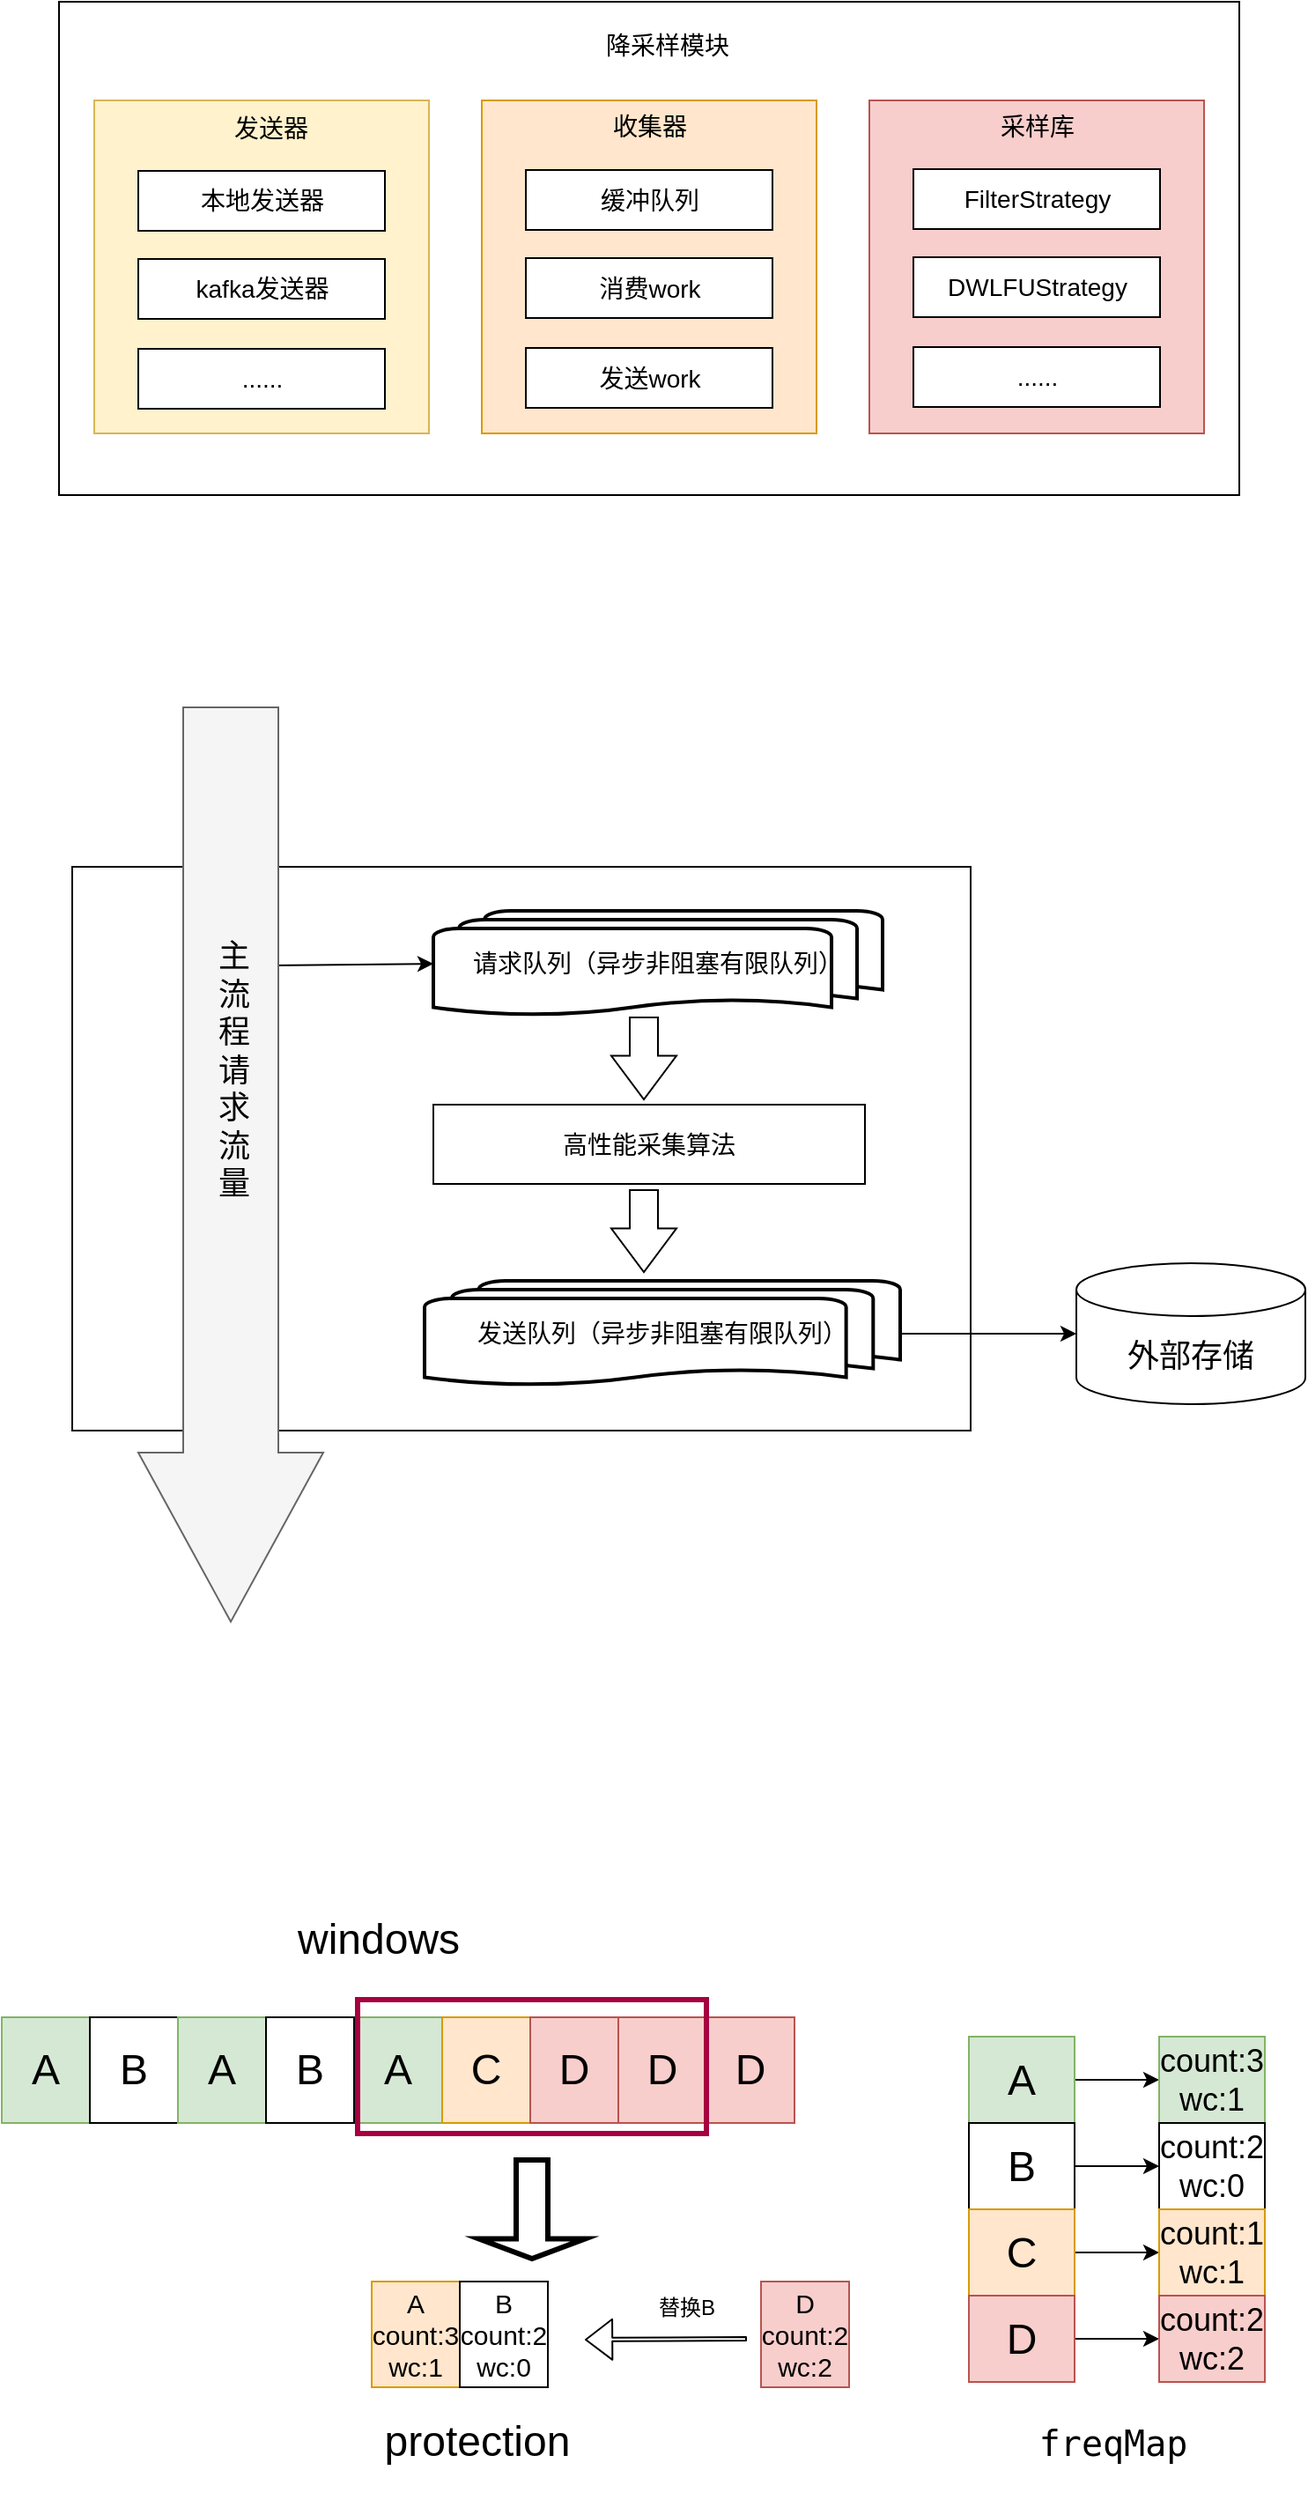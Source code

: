 <mxfile version="20.8.3" type="github">
  <diagram id="dHrR71HzSHLAMjjxXmuo" name="第 1 页">
    <mxGraphModel dx="1306" dy="765" grid="1" gridSize="10" guides="1" tooltips="1" connect="1" arrows="1" fold="1" page="1" pageScale="1" pageWidth="827" pageHeight="1169" math="0" shadow="0">
      <root>
        <mxCell id="0" />
        <mxCell id="1" parent="0" />
        <mxCell id="9a4Nvgae0vwim2I87Gne-9" value="" style="rounded=0;whiteSpace=wrap;html=1;" vertex="1" parent="1">
          <mxGeometry x="80" y="641" width="510" height="320" as="geometry" />
        </mxCell>
        <mxCell id="9a4Nvgae0vwim2I87Gne-11" value="请求队列（异步非阻塞有限队列）" style="strokeWidth=2;html=1;shape=mxgraph.flowchart.multi-document;whiteSpace=wrap;fontSize=14;" vertex="1" parent="1">
          <mxGeometry x="285" y="666" width="255" height="60" as="geometry" />
        </mxCell>
        <mxCell id="9a4Nvgae0vwim2I87Gne-40" style="edgeStyle=none;rounded=0;orthogonalLoop=1;jettySize=auto;html=1;entryX=0;entryY=0.5;entryDx=0;entryDy=0;entryPerimeter=0;fontSize=18;" edge="1" parent="1" source="9a4Nvgae0vwim2I87Gne-12" target="9a4Nvgae0vwim2I87Gne-39">
          <mxGeometry relative="1" as="geometry" />
        </mxCell>
        <mxCell id="9a4Nvgae0vwim2I87Gne-12" value="发送队列（异步非阻塞有限队列）" style="strokeWidth=2;html=1;shape=mxgraph.flowchart.multi-document;whiteSpace=wrap;fontSize=14;" vertex="1" parent="1">
          <mxGeometry x="280" y="876" width="270" height="60" as="geometry" />
        </mxCell>
        <mxCell id="9a4Nvgae0vwim2I87Gne-24" value="高性能采集算法" style="rounded=0;whiteSpace=wrap;html=1;fontSize=14;" vertex="1" parent="1">
          <mxGeometry x="285" y="776" width="245" height="45" as="geometry" />
        </mxCell>
        <mxCell id="9a4Nvgae0vwim2I87Gne-35" value="" style="shape=flexArrow;endArrow=classic;html=1;rounded=0;fontSize=14;width=16;endSize=7.92;" edge="1" parent="1">
          <mxGeometry width="50" height="50" relative="1" as="geometry">
            <mxPoint x="404.5" y="726" as="sourcePoint" />
            <mxPoint x="404.5" y="773.5" as="targetPoint" />
          </mxGeometry>
        </mxCell>
        <mxCell id="9a4Nvgae0vwim2I87Gne-36" value="" style="shape=flexArrow;endArrow=classic;html=1;rounded=0;fontSize=14;width=16;endSize=7.92;" edge="1" parent="1">
          <mxGeometry width="50" height="50" relative="1" as="geometry">
            <mxPoint x="404.5" y="824" as="sourcePoint" />
            <mxPoint x="404.5" y="871.5" as="targetPoint" />
          </mxGeometry>
        </mxCell>
        <mxCell id="9a4Nvgae0vwim2I87Gne-37" value="" style="endArrow=classic;html=1;rounded=0;fontSize=18;entryX=0;entryY=0.5;entryDx=0;entryDy=0;entryPerimeter=0;exitX=1;exitY=0.25;exitDx=0;exitDy=0;" edge="1" parent="1" source="9a4Nvgae0vwim2I87Gne-29" target="9a4Nvgae0vwim2I87Gne-11">
          <mxGeometry width="50" height="50" relative="1" as="geometry">
            <mxPoint x="120" y="871" as="sourcePoint" />
            <mxPoint x="170" y="821" as="targetPoint" />
          </mxGeometry>
        </mxCell>
        <mxCell id="9a4Nvgae0vwim2I87Gne-27" value="" style="shape=flexArrow;endArrow=classic;html=1;rounded=0;endWidth=50;endSize=31.67;width=54;fillColor=#f5f5f5;strokeColor=#666666;" edge="1" parent="1">
          <mxGeometry width="50" height="50" relative="1" as="geometry">
            <mxPoint x="170" y="550" as="sourcePoint" />
            <mxPoint x="170" y="1070" as="targetPoint" />
          </mxGeometry>
        </mxCell>
        <mxCell id="9a4Nvgae0vwim2I87Gne-29" value="主&lt;br style=&quot;font-size: 18px;&quot;&gt;流&lt;br style=&quot;font-size: 18px;&quot;&gt;程&lt;br style=&quot;font-size: 18px;&quot;&gt;请&lt;br style=&quot;font-size: 18px;&quot;&gt;求&lt;br style=&quot;font-size: 18px;&quot;&gt;流&lt;br style=&quot;font-size: 18px;&quot;&gt;量" style="text;html=1;strokeColor=none;fillColor=none;align=center;verticalAlign=middle;whiteSpace=wrap;rounded=0;fontSize=18;" vertex="1" parent="1">
          <mxGeometry x="152" y="637" width="40" height="240" as="geometry" />
        </mxCell>
        <mxCell id="9a4Nvgae0vwim2I87Gne-39" value="外部存储" style="shape=cylinder3;whiteSpace=wrap;html=1;boundedLbl=1;backgroundOutline=1;size=15;fontSize=18;" vertex="1" parent="1">
          <mxGeometry x="650" y="866" width="130" height="80" as="geometry" />
        </mxCell>
        <mxCell id="9a4Nvgae0vwim2I87Gne-41" value="" style="rounded=0;whiteSpace=wrap;html=1;fontSize=14;" vertex="1" parent="1">
          <mxGeometry x="72.5" y="150" width="670" height="280" as="geometry" />
        </mxCell>
        <mxCell id="9a4Nvgae0vwim2I87Gne-42" value="" style="rounded=0;whiteSpace=wrap;html=1;fontSize=14;fillColor=#fff2cc;strokeColor=#d6b656;" vertex="1" parent="1">
          <mxGeometry x="92.5" y="206" width="190" height="189" as="geometry" />
        </mxCell>
        <mxCell id="9a4Nvgae0vwim2I87Gne-43" value="" style="rounded=0;whiteSpace=wrap;html=1;fontSize=14;fillColor=#ffe6cc;strokeColor=#d79b00;" vertex="1" parent="1">
          <mxGeometry x="312.5" y="206" width="190" height="189" as="geometry" />
        </mxCell>
        <mxCell id="9a4Nvgae0vwim2I87Gne-44" value="" style="rounded=0;whiteSpace=wrap;html=1;fontSize=14;fillColor=#f8cecc;strokeColor=#b85450;" vertex="1" parent="1">
          <mxGeometry x="532.5" y="206" width="190" height="189" as="geometry" />
        </mxCell>
        <mxCell id="9a4Nvgae0vwim2I87Gne-45" value="发送器" style="text;html=1;strokeColor=none;fillColor=none;align=center;verticalAlign=middle;whiteSpace=wrap;rounded=0;fontSize=14;" vertex="1" parent="1">
          <mxGeometry x="162.5" y="207" width="60" height="30" as="geometry" />
        </mxCell>
        <mxCell id="9a4Nvgae0vwim2I87Gne-46" value="收集器" style="text;html=1;strokeColor=none;fillColor=none;align=center;verticalAlign=middle;whiteSpace=wrap;rounded=0;fontSize=14;" vertex="1" parent="1">
          <mxGeometry x="377.5" y="206" width="60" height="30" as="geometry" />
        </mxCell>
        <mxCell id="9a4Nvgae0vwim2I87Gne-47" value="采样库" style="text;html=1;strokeColor=none;fillColor=none;align=center;verticalAlign=middle;whiteSpace=wrap;rounded=0;fontSize=14;" vertex="1" parent="1">
          <mxGeometry x="597.5" y="206" width="60" height="30" as="geometry" />
        </mxCell>
        <mxCell id="9a4Nvgae0vwim2I87Gne-48" value="降采样模块" style="text;html=1;strokeColor=none;fillColor=none;align=center;verticalAlign=middle;whiteSpace=wrap;rounded=0;fontSize=14;" vertex="1" parent="1">
          <mxGeometry x="372.5" y="160" width="90" height="30" as="geometry" />
        </mxCell>
        <mxCell id="9a4Nvgae0vwim2I87Gne-49" value="本地发送器" style="rounded=0;whiteSpace=wrap;html=1;fontSize=14;" vertex="1" parent="1">
          <mxGeometry x="117.5" y="246" width="140" height="34" as="geometry" />
        </mxCell>
        <mxCell id="9a4Nvgae0vwim2I87Gne-50" value="kafka发送器" style="rounded=0;whiteSpace=wrap;html=1;fontSize=14;" vertex="1" parent="1">
          <mxGeometry x="117.5" y="296" width="140" height="34" as="geometry" />
        </mxCell>
        <mxCell id="9a4Nvgae0vwim2I87Gne-51" value="......" style="rounded=0;whiteSpace=wrap;html=1;fontSize=14;" vertex="1" parent="1">
          <mxGeometry x="117.5" y="347" width="140" height="34" as="geometry" />
        </mxCell>
        <mxCell id="9a4Nvgae0vwim2I87Gne-52" value="缓冲队列" style="rounded=0;whiteSpace=wrap;html=1;fontSize=14;" vertex="1" parent="1">
          <mxGeometry x="337.5" y="245.5" width="140" height="34" as="geometry" />
        </mxCell>
        <mxCell id="9a4Nvgae0vwim2I87Gne-53" value="消费work" style="rounded=0;whiteSpace=wrap;html=1;fontSize=14;" vertex="1" parent="1">
          <mxGeometry x="337.5" y="295.5" width="140" height="34" as="geometry" />
        </mxCell>
        <mxCell id="9a4Nvgae0vwim2I87Gne-54" value="发送work" style="rounded=0;whiteSpace=wrap;html=1;fontSize=14;" vertex="1" parent="1">
          <mxGeometry x="337.5" y="346.5" width="140" height="34" as="geometry" />
        </mxCell>
        <mxCell id="9a4Nvgae0vwim2I87Gne-55" value="FilterStrategy" style="rounded=0;whiteSpace=wrap;html=1;fontSize=14;" vertex="1" parent="1">
          <mxGeometry x="557.5" y="245" width="140" height="34" as="geometry" />
        </mxCell>
        <mxCell id="9a4Nvgae0vwim2I87Gne-56" value="DWLFUStrategy" style="rounded=0;whiteSpace=wrap;html=1;fontSize=14;" vertex="1" parent="1">
          <mxGeometry x="557.5" y="295" width="140" height="34" as="geometry" />
        </mxCell>
        <mxCell id="9a4Nvgae0vwim2I87Gne-57" value="......" style="rounded=0;whiteSpace=wrap;html=1;fontSize=14;" vertex="1" parent="1">
          <mxGeometry x="557.5" y="346" width="140" height="34" as="geometry" />
        </mxCell>
        <mxCell id="9a4Nvgae0vwim2I87Gne-58" value="" style="rounded=0;whiteSpace=wrap;html=1;fontSize=24;" vertex="1" parent="1">
          <mxGeometry x="40" y="1294" width="450" height="60" as="geometry" />
        </mxCell>
        <mxCell id="9a4Nvgae0vwim2I87Gne-59" value="A" style="rounded=0;whiteSpace=wrap;html=1;fillColor=#d5e8d4;strokeColor=#82b366;fontSize=24;" vertex="1" parent="1">
          <mxGeometry x="40" y="1294" width="50" height="60" as="geometry" />
        </mxCell>
        <mxCell id="9a4Nvgae0vwim2I87Gne-60" value="B" style="rounded=0;whiteSpace=wrap;html=1;fontSize=24;" vertex="1" parent="1">
          <mxGeometry x="90" y="1294" width="50" height="60" as="geometry" />
        </mxCell>
        <mxCell id="9a4Nvgae0vwim2I87Gne-61" value="A" style="rounded=0;whiteSpace=wrap;html=1;fillColor=#d5e8d4;strokeColor=#82b366;fontSize=24;" vertex="1" parent="1">
          <mxGeometry x="140" y="1294" width="50" height="60" as="geometry" />
        </mxCell>
        <mxCell id="9a4Nvgae0vwim2I87Gne-62" value="A" style="rounded=0;whiteSpace=wrap;html=1;fillColor=#d5e8d4;strokeColor=#82b366;fontSize=24;" vertex="1" parent="1">
          <mxGeometry x="240" y="1294" width="50" height="60" as="geometry" />
        </mxCell>
        <mxCell id="9a4Nvgae0vwim2I87Gne-63" value="B" style="rounded=0;whiteSpace=wrap;html=1;fontSize=24;" vertex="1" parent="1">
          <mxGeometry x="190" y="1294" width="50" height="60" as="geometry" />
        </mxCell>
        <mxCell id="9a4Nvgae0vwim2I87Gne-64" value="C" style="rounded=0;whiteSpace=wrap;html=1;fillColor=#ffe6cc;strokeColor=#d79b00;fontSize=24;" vertex="1" parent="1">
          <mxGeometry x="290" y="1294" width="50" height="60" as="geometry" />
        </mxCell>
        <mxCell id="9a4Nvgae0vwim2I87Gne-65" value="D" style="rounded=0;whiteSpace=wrap;html=1;fillColor=#f8cecc;strokeColor=#b85450;fontSize=24;" vertex="1" parent="1">
          <mxGeometry x="340" y="1294" width="50" height="60" as="geometry" />
        </mxCell>
        <mxCell id="9a4Nvgae0vwim2I87Gne-66" value="D" style="rounded=0;whiteSpace=wrap;html=1;fillColor=#f8cecc;strokeColor=#b85450;fontSize=24;" vertex="1" parent="1">
          <mxGeometry x="390" y="1294" width="50" height="60" as="geometry" />
        </mxCell>
        <mxCell id="9a4Nvgae0vwim2I87Gne-67" value="D" style="rounded=0;whiteSpace=wrap;html=1;fillColor=#f8cecc;strokeColor=#b85450;fontSize=24;" vertex="1" parent="1">
          <mxGeometry x="440" y="1294" width="50" height="60" as="geometry" />
        </mxCell>
        <mxCell id="9a4Nvgae0vwim2I87Gne-68" value="" style="shape=flexArrow;endArrow=classic;html=1;endSize=4.7;width=2;" edge="1" parent="1">
          <mxGeometry width="50" height="50" relative="1" as="geometry">
            <mxPoint x="463" y="1476.5" as="sourcePoint" />
            <mxPoint x="371" y="1477" as="targetPoint" />
          </mxGeometry>
        </mxCell>
        <mxCell id="9a4Nvgae0vwim2I87Gne-69" value="" style="rounded=0;whiteSpace=wrap;html=1;" vertex="1" parent="1">
          <mxGeometry x="250" y="1444" width="100" height="60" as="geometry" />
        </mxCell>
        <mxCell id="9a4Nvgae0vwim2I87Gne-70" value="A&lt;br style=&quot;font-size: 15px;&quot;&gt;count:3&lt;br style=&quot;font-size: 15px;&quot;&gt;wc:1" style="rounded=0;whiteSpace=wrap;html=1;fillColor=#ffe6cc;strokeColor=#d79b00;fontSize=15;" vertex="1" parent="1">
          <mxGeometry x="250" y="1444" width="50" height="60" as="geometry" />
        </mxCell>
        <mxCell id="9a4Nvgae0vwim2I87Gne-71" value="B&lt;br style=&quot;font-size: 15px;&quot;&gt;count:2&lt;br style=&quot;font-size: 15px;&quot;&gt;wc:0" style="rounded=0;whiteSpace=wrap;html=1;fontSize=15;" vertex="1" parent="1">
          <mxGeometry x="300" y="1444" width="50" height="60" as="geometry" />
        </mxCell>
        <mxCell id="9a4Nvgae0vwim2I87Gne-72" value="" style="rounded=0;whiteSpace=wrap;html=1;fillColor=none;strokeColor=#A50040;fontColor=#ffffff;strokeWidth=3;fontSize=24;" vertex="1" parent="1">
          <mxGeometry x="242" y="1284" width="198" height="76" as="geometry" />
        </mxCell>
        <mxCell id="9a4Nvgae0vwim2I87Gne-73" value="D&lt;br style=&quot;font-size: 15px;&quot;&gt;count:2&lt;br style=&quot;font-size: 15px;&quot;&gt;wc:2" style="rounded=0;whiteSpace=wrap;html=1;fillColor=#f8cecc;strokeColor=#b85450;fontSize=15;" vertex="1" parent="1">
          <mxGeometry x="471" y="1444" width="50" height="60" as="geometry" />
        </mxCell>
        <mxCell id="9a4Nvgae0vwim2I87Gne-74" value="" style="shape=singleArrow;direction=west;whiteSpace=wrap;html=1;strokeWidth=3;fillColor=none;rotation=-90;" vertex="1" parent="1">
          <mxGeometry x="313" y="1373" width="56" height="60" as="geometry" />
        </mxCell>
        <mxCell id="9a4Nvgae0vwim2I87Gne-75" value="替换B" style="text;html=1;strokeColor=none;fillColor=none;align=center;verticalAlign=middle;whiteSpace=wrap;rounded=0;" vertex="1" parent="1">
          <mxGeometry x="409" y="1449" width="40" height="20" as="geometry" />
        </mxCell>
        <mxCell id="9a4Nvgae0vwim2I87Gne-76" style="edgeStyle=none;rounded=0;orthogonalLoop=1;jettySize=auto;html=1;entryX=0;entryY=0.5;entryDx=0;entryDy=0;fontSize=18;" edge="1" parent="1" source="9a4Nvgae0vwim2I87Gne-77" target="9a4Nvgae0vwim2I87Gne-84">
          <mxGeometry relative="1" as="geometry" />
        </mxCell>
        <mxCell id="9a4Nvgae0vwim2I87Gne-77" value="A" style="rounded=0;whiteSpace=wrap;html=1;fillColor=#d5e8d4;strokeColor=#82b366;fontSize=24;" vertex="1" parent="1">
          <mxGeometry x="589" y="1305" width="60" height="49" as="geometry" />
        </mxCell>
        <mxCell id="9a4Nvgae0vwim2I87Gne-78" style="edgeStyle=none;rounded=0;orthogonalLoop=1;jettySize=auto;html=1;entryX=0;entryY=0.5;entryDx=0;entryDy=0;fontSize=18;" edge="1" parent="1" source="9a4Nvgae0vwim2I87Gne-79" target="9a4Nvgae0vwim2I87Gne-85">
          <mxGeometry relative="1" as="geometry" />
        </mxCell>
        <mxCell id="9a4Nvgae0vwim2I87Gne-79" value="B" style="rounded=0;whiteSpace=wrap;html=1;fontSize=24;" vertex="1" parent="1">
          <mxGeometry x="589" y="1354" width="60" height="49" as="geometry" />
        </mxCell>
        <mxCell id="9a4Nvgae0vwim2I87Gne-80" style="edgeStyle=none;rounded=0;orthogonalLoop=1;jettySize=auto;html=1;entryX=0;entryY=0.5;entryDx=0;entryDy=0;fontSize=18;" edge="1" parent="1" source="9a4Nvgae0vwim2I87Gne-81" target="9a4Nvgae0vwim2I87Gne-86">
          <mxGeometry relative="1" as="geometry" />
        </mxCell>
        <mxCell id="9a4Nvgae0vwim2I87Gne-81" value="C" style="rounded=0;whiteSpace=wrap;html=1;fillColor=#ffe6cc;strokeColor=#d79b00;fontSize=24;" vertex="1" parent="1">
          <mxGeometry x="589" y="1403" width="60" height="49" as="geometry" />
        </mxCell>
        <mxCell id="9a4Nvgae0vwim2I87Gne-82" style="edgeStyle=none;rounded=0;orthogonalLoop=1;jettySize=auto;html=1;entryX=0;entryY=0.5;entryDx=0;entryDy=0;fontSize=18;" edge="1" parent="1" source="9a4Nvgae0vwim2I87Gne-83" target="9a4Nvgae0vwim2I87Gne-87">
          <mxGeometry relative="1" as="geometry" />
        </mxCell>
        <mxCell id="9a4Nvgae0vwim2I87Gne-83" value="D" style="rounded=0;whiteSpace=wrap;html=1;fillColor=#f8cecc;strokeColor=#b85450;fontSize=24;" vertex="1" parent="1">
          <mxGeometry x="589" y="1452" width="60" height="49" as="geometry" />
        </mxCell>
        <mxCell id="9a4Nvgae0vwim2I87Gne-84" value="count:3&lt;br style=&quot;font-size: 18px;&quot;&gt;wc:1" style="rounded=0;whiteSpace=wrap;html=1;fillColor=#d5e8d4;strokeColor=#82b366;fontSize=18;" vertex="1" parent="1">
          <mxGeometry x="697" y="1305" width="60" height="49" as="geometry" />
        </mxCell>
        <mxCell id="9a4Nvgae0vwim2I87Gne-85" value="count:2&lt;br style=&quot;font-size: 18px;&quot;&gt;wc:0" style="rounded=0;whiteSpace=wrap;html=1;fontSize=18;" vertex="1" parent="1">
          <mxGeometry x="697" y="1354" width="60" height="49" as="geometry" />
        </mxCell>
        <mxCell id="9a4Nvgae0vwim2I87Gne-86" value="count:1&lt;br style=&quot;font-size: 18px;&quot;&gt;wc:1" style="rounded=0;whiteSpace=wrap;html=1;fillColor=#ffe6cc;strokeColor=#d79b00;fontSize=18;" vertex="1" parent="1">
          <mxGeometry x="697" y="1403" width="60" height="49" as="geometry" />
        </mxCell>
        <mxCell id="9a4Nvgae0vwim2I87Gne-87" value="count:2&lt;br style=&quot;font-size: 18px;&quot;&gt;wc:2" style="rounded=0;whiteSpace=wrap;html=1;fillColor=#f8cecc;strokeColor=#b85450;fontSize=18;" vertex="1" parent="1">
          <mxGeometry x="697" y="1452" width="60" height="49" as="geometry" />
        </mxCell>
        <mxCell id="9a4Nvgae0vwim2I87Gne-88" value="&lt;font style=&quot;font-size: 24px&quot;&gt;windows&lt;/font&gt;" style="text;html=1;strokeColor=none;fillColor=none;align=center;verticalAlign=middle;whiteSpace=wrap;rounded=0;" vertex="1" parent="1">
          <mxGeometry x="234" y="1240" width="40" height="20" as="geometry" />
        </mxCell>
        <mxCell id="9a4Nvgae0vwim2I87Gne-89" value="&lt;font style=&quot;font-size: 24px&quot;&gt;protection&lt;br&gt;&lt;/font&gt;" style="text;html=1;strokeColor=none;fillColor=none;align=center;verticalAlign=middle;whiteSpace=wrap;rounded=0;" vertex="1" parent="1">
          <mxGeometry x="290" y="1525" width="40" height="20" as="geometry" />
        </mxCell>
        <mxCell id="9a4Nvgae0vwim2I87Gne-90" value="&lt;pre style=&quot;font-family: &amp;#34;droid sans mono&amp;#34; , monospace ; font-size: 15pt&quot;&gt;&lt;span&gt;freqMap&lt;/span&gt;&lt;/pre&gt;" style="text;html=1;strokeColor=none;fillColor=none;align=center;verticalAlign=middle;whiteSpace=wrap;rounded=0;" vertex="1" parent="1">
          <mxGeometry x="651" y="1525" width="40" height="20" as="geometry" />
        </mxCell>
      </root>
    </mxGraphModel>
  </diagram>
</mxfile>
